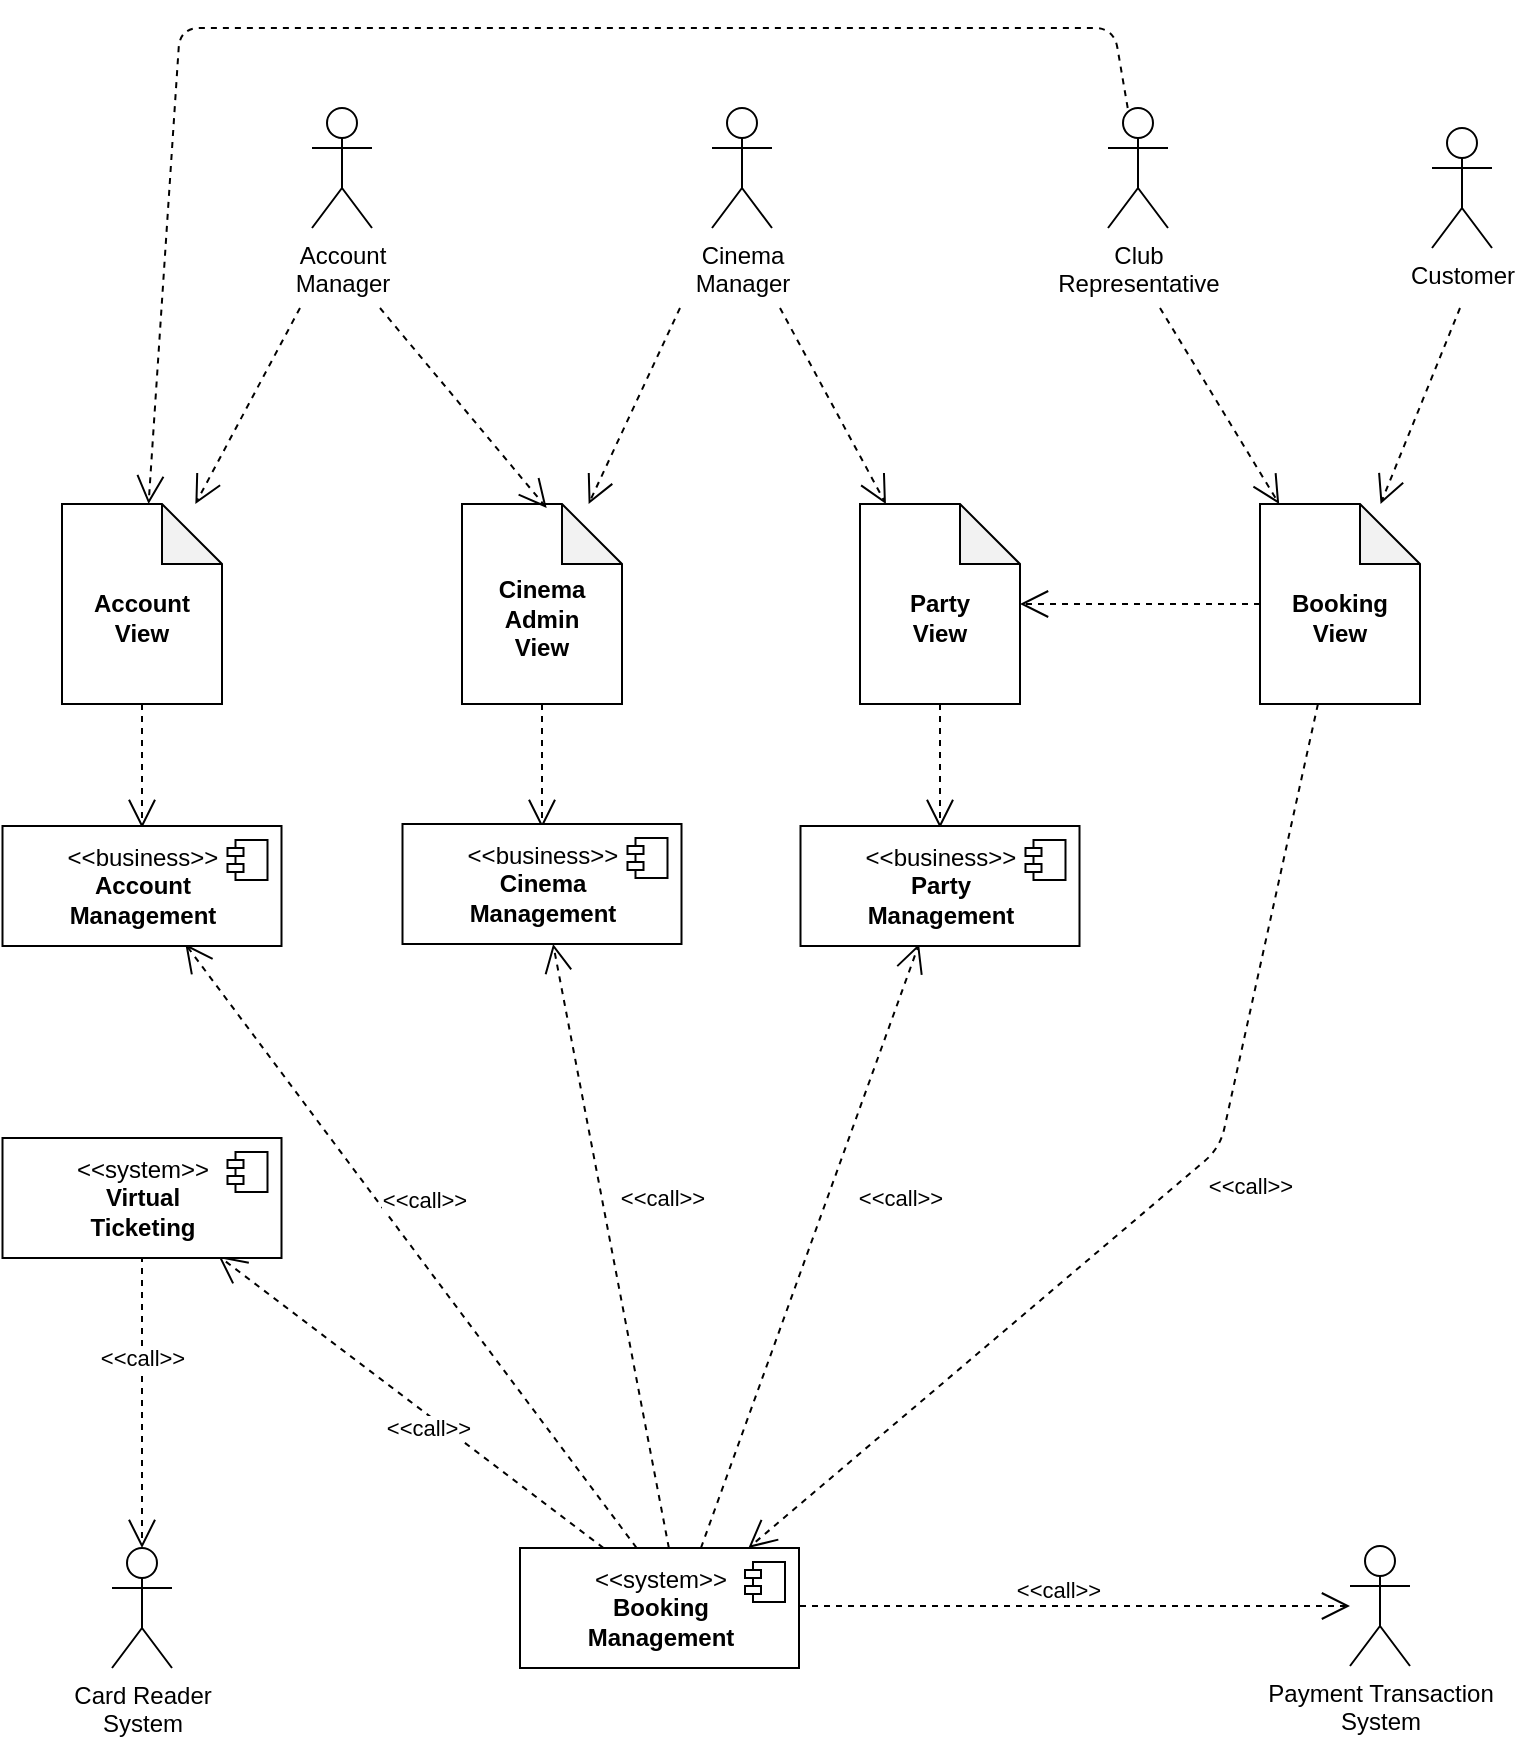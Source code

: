 <mxfile version="14.5.1" type="device"><diagram name="Page-1" id="b5b7bab2-c9e2-2cf4-8b2a-24fd1a2a6d21"><mxGraphModel dx="595" dy="1985" grid="1" gridSize="10" guides="1" tooltips="1" connect="1" arrows="1" fold="1" page="1" pageScale="1" pageWidth="827" pageHeight="1169" background="#ffffff" math="0" shadow="0"><root><mxCell id="0"/><mxCell id="1" parent="0"/><mxCell id="a4ktwxldiNDEK1bDkVl5-1" value="Account &lt;br&gt;Manager" style="shape=umlActor;verticalLabelPosition=bottom;verticalAlign=top;html=1;outlineConnect=0;" parent="1" vertex="1"><mxGeometry x="986" y="40" width="30" height="60" as="geometry"/></mxCell><mxCell id="a4ktwxldiNDEK1bDkVl5-2" value="Cinema &lt;br&gt;Manager" style="shape=umlActor;verticalLabelPosition=bottom;verticalAlign=top;html=1;outlineConnect=0;" parent="1" vertex="1"><mxGeometry x="1186" y="40" width="30" height="60" as="geometry"/></mxCell><mxCell id="a4ktwxldiNDEK1bDkVl5-3" value="Club &lt;br&gt;Representative" style="shape=umlActor;verticalLabelPosition=bottom;verticalAlign=top;html=1;outlineConnect=0;" parent="1" vertex="1"><mxGeometry x="1384" y="40" width="30" height="60" as="geometry"/></mxCell><mxCell id="a4ktwxldiNDEK1bDkVl5-4" value="Customer" style="shape=umlActor;verticalLabelPosition=bottom;verticalAlign=top;html=1;outlineConnect=0;" parent="1" vertex="1"><mxGeometry x="1546" y="50" width="30" height="60" as="geometry"/></mxCell><mxCell id="a4ktwxldiNDEK1bDkVl5-5" value="Payment Transaction &lt;br&gt;System" style="shape=umlActor;verticalLabelPosition=bottom;verticalAlign=top;html=1;outlineConnect=0;" parent="1" vertex="1"><mxGeometry x="1505" y="759" width="30" height="60" as="geometry"/></mxCell><mxCell id="a4ktwxldiNDEK1bDkVl5-6" value="Card Reader&lt;br&gt;System" style="shape=umlActor;verticalLabelPosition=bottom;verticalAlign=top;html=1;outlineConnect=0;" parent="1" vertex="1"><mxGeometry x="886" y="760" width="30" height="60" as="geometry"/></mxCell><mxCell id="a4ktwxldiNDEK1bDkVl5-7" value="&lt;b&gt;&lt;br&gt;Account&lt;br&gt;View&lt;/b&gt;" style="shape=note;whiteSpace=wrap;html=1;backgroundOutline=1;darkOpacity=0.05;" parent="1" vertex="1"><mxGeometry x="861" y="238" width="80" height="100" as="geometry"/></mxCell><mxCell id="a4ktwxldiNDEK1bDkVl5-8" value="&lt;b&gt;&lt;br&gt;Booking&lt;br&gt;View&lt;/b&gt;" style="shape=note;whiteSpace=wrap;html=1;backgroundOutline=1;darkOpacity=0.05;" parent="1" vertex="1"><mxGeometry x="1460" y="238" width="80" height="100" as="geometry"/></mxCell><mxCell id="a4ktwxldiNDEK1bDkVl5-9" value="&lt;b&gt;&lt;br&gt;Party&lt;br&gt;View&lt;/b&gt;" style="shape=note;whiteSpace=wrap;html=1;backgroundOutline=1;darkOpacity=0.05;" parent="1" vertex="1"><mxGeometry x="1260" y="238" width="80" height="100" as="geometry"/></mxCell><mxCell id="a4ktwxldiNDEK1bDkVl5-11" value="&lt;b&gt;&lt;br&gt;Cinema&lt;br&gt;Admin&lt;br&gt;View&lt;/b&gt;" style="shape=note;whiteSpace=wrap;html=1;backgroundOutline=1;darkOpacity=0.05;" parent="1" vertex="1"><mxGeometry x="1061" y="238" width="80" height="100" as="geometry"/></mxCell><mxCell id="a4ktwxldiNDEK1bDkVl5-14" value="" style="endArrow=open;endSize=12;dashed=1;html=1;" parent="1" target="a4ktwxldiNDEK1bDkVl5-7" edge="1"><mxGeometry width="160" relative="1" as="geometry"><mxPoint x="980" y="140" as="sourcePoint"/><mxPoint x="1400" y="390" as="targetPoint"/></mxGeometry></mxCell><mxCell id="a4ktwxldiNDEK1bDkVl5-15" value="" style="endArrow=open;endSize=12;dashed=1;html=1;" parent="1" edge="1"><mxGeometry width="160" relative="1" as="geometry"><mxPoint x="1020" y="140" as="sourcePoint"/><mxPoint x="1103.333" y="240" as="targetPoint"/></mxGeometry></mxCell><mxCell id="a4ktwxldiNDEK1bDkVl5-16" value="" style="endArrow=open;endSize=12;dashed=1;html=1;" parent="1" target="a4ktwxldiNDEK1bDkVl5-9" edge="1"><mxGeometry width="160" relative="1" as="geometry"><mxPoint x="1220" y="140" as="sourcePoint"/><mxPoint x="1193.333" y="240" as="targetPoint"/></mxGeometry></mxCell><mxCell id="a4ktwxldiNDEK1bDkVl5-17" value="" style="endArrow=open;endSize=12;dashed=1;html=1;" parent="1" target="a4ktwxldiNDEK1bDkVl5-11" edge="1"><mxGeometry width="160" relative="1" as="geometry"><mxPoint x="1170" y="140" as="sourcePoint"/><mxPoint x="1216.667" y="250" as="targetPoint"/></mxGeometry></mxCell><mxCell id="a4ktwxldiNDEK1bDkVl5-21" value="" style="endArrow=open;endSize=12;dashed=1;html=1;" parent="1" target="a4ktwxldiNDEK1bDkVl5-8" edge="1"><mxGeometry width="160" relative="1" as="geometry"><mxPoint x="1410" y="140" as="sourcePoint"/><mxPoint x="1073.333" y="200" as="targetPoint"/></mxGeometry></mxCell><mxCell id="a4ktwxldiNDEK1bDkVl5-22" value="" style="endArrow=open;endSize=12;dashed=1;html=1;" parent="1" target="a4ktwxldiNDEK1bDkVl5-8" edge="1"><mxGeometry width="160" relative="1" as="geometry"><mxPoint x="1560" y="140" as="sourcePoint"/><mxPoint x="1356.667" y="200" as="targetPoint"/></mxGeometry></mxCell><mxCell id="a4ktwxldiNDEK1bDkVl5-23" value="" style="endArrow=open;endSize=12;dashed=1;html=1;" parent="1" source="a4ktwxldiNDEK1bDkVl5-7" edge="1"><mxGeometry width="160" relative="1" as="geometry"><mxPoint x="1010" y="150" as="sourcePoint"/><mxPoint x="901" y="400" as="targetPoint"/></mxGeometry></mxCell><mxCell id="a4ktwxldiNDEK1bDkVl5-24" value="" style="endArrow=open;endSize=12;dashed=1;html=1;" parent="1" source="a4ktwxldiNDEK1bDkVl5-11" edge="1"><mxGeometry width="160" relative="1" as="geometry"><mxPoint x="1209" y="442" as="sourcePoint"/><mxPoint x="1101" y="400" as="targetPoint"/></mxGeometry></mxCell><mxCell id="a4ktwxldiNDEK1bDkVl5-26" value="" style="endArrow=open;endSize=12;dashed=1;html=1;" parent="1" source="a4ktwxldiNDEK1bDkVl5-8" edge="1"><mxGeometry width="160" relative="1" as="geometry"><mxPoint x="1470.997" y="415" as="sourcePoint"/><mxPoint x="1204.192" y="760" as="targetPoint"/><Array as="points"><mxPoint x="1440" y="560"/></Array></mxGeometry></mxCell><mxCell id="HsBo4BNPfIkIVisVN_pY-18" value="&amp;lt;&amp;lt;call&amp;gt;&amp;gt;" style="edgeLabel;html=1;align=center;verticalAlign=middle;resizable=0;points=[];" parent="a4ktwxldiNDEK1bDkVl5-26" vertex="1" connectable="0"><mxGeometry x="-0.121" y="2" relative="1" as="geometry"><mxPoint x="20.31" y="11.95" as="offset"/></mxGeometry></mxCell><mxCell id="a4ktwxldiNDEK1bDkVl5-28" value="" style="endArrow=open;endSize=12;dashed=1;html=1;" parent="1" target="a4ktwxldiNDEK1bDkVl5-5" edge="1"><mxGeometry width="160" relative="1" as="geometry"><mxPoint x="1230" y="789" as="sourcePoint"/><mxPoint x="1130" y="612" as="targetPoint"/></mxGeometry></mxCell><mxCell id="a4ktwxldiNDEK1bDkVl5-29" value="&amp;lt;&amp;lt;call&amp;gt;&amp;gt;" style="edgeLabel;html=1;align=center;verticalAlign=middle;resizable=0;points=[];" parent="a4ktwxldiNDEK1bDkVl5-28" vertex="1" connectable="0"><mxGeometry x="-0.195" relative="1" as="geometry"><mxPoint x="18" y="-8.47" as="offset"/></mxGeometry></mxCell><mxCell id="a4ktwxldiNDEK1bDkVl5-36" value="" style="endArrow=open;endSize=12;dashed=1;html=1;" parent="1" edge="1"><mxGeometry width="160" relative="1" as="geometry"><mxPoint x="1131.76" y="760" as="sourcePoint"/><mxPoint x="939.24" y="614" as="targetPoint"/></mxGeometry></mxCell><mxCell id="a4ktwxldiNDEK1bDkVl5-37" value="&amp;lt;&amp;lt;call&amp;gt;&amp;gt;" style="edgeLabel;html=1;align=center;verticalAlign=middle;resizable=0;points=[];" parent="a4ktwxldiNDEK1bDkVl5-36" vertex="1" connectable="0"><mxGeometry x="-0.195" relative="1" as="geometry"><mxPoint x="-10.49" y="-1.24" as="offset"/></mxGeometry></mxCell><mxCell id="a4ktwxldiNDEK1bDkVl5-39" value="" style="endArrow=open;endSize=12;dashed=1;html=1;" parent="1" source="a4ktwxldiNDEK1bDkVl5-9" edge="1"><mxGeometry width="160" relative="1" as="geometry"><mxPoint x="1290.147" y="350" as="sourcePoint"/><mxPoint x="1300" y="400" as="targetPoint"/></mxGeometry></mxCell><mxCell id="a4ktwxldiNDEK1bDkVl5-40" value="" style="endArrow=open;endSize=12;dashed=1;html=1;fontStyle=1" parent="1" edge="1"><mxGeometry width="160" relative="1" as="geometry"><mxPoint x="1164.442" y="760" as="sourcePoint"/><mxPoint x="1106.558" y="458" as="targetPoint"/></mxGeometry></mxCell><mxCell id="a4ktwxldiNDEK1bDkVl5-41" value="&amp;lt;&amp;lt;call&amp;gt;&amp;gt;" style="edgeLabel;html=1;align=center;verticalAlign=middle;resizable=0;points=[];" parent="a4ktwxldiNDEK1bDkVl5-40" vertex="1" connectable="0"><mxGeometry x="-0.195" relative="1" as="geometry"><mxPoint x="19.9" y="-53.22" as="offset"/></mxGeometry></mxCell><mxCell id="a4ktwxldiNDEK1bDkVl5-42" value="" style="endArrow=open;endSize=12;dashed=1;html=1;" parent="1" edge="1"><mxGeometry width="160" relative="1" as="geometry"><mxPoint x="1180.472" y="760" as="sourcePoint"/><mxPoint x="1289.528" y="458" as="targetPoint"/></mxGeometry></mxCell><mxCell id="a4ktwxldiNDEK1bDkVl5-43" value="&amp;lt;&amp;lt;call&amp;gt;&amp;gt;" style="edgeLabel;html=1;align=center;verticalAlign=middle;resizable=0;points=[];" parent="a4ktwxldiNDEK1bDkVl5-42" vertex="1" connectable="0"><mxGeometry x="-0.195" relative="1" as="geometry"><mxPoint x="55.71" y="-53.67" as="offset"/></mxGeometry></mxCell><mxCell id="a4ktwxldiNDEK1bDkVl5-44" value="" style="endArrow=open;endSize=12;dashed=1;html=1;" parent="1" edge="1"><mxGeometry width="160" relative="1" as="geometry"><mxPoint x="1148.331" y="760" as="sourcePoint"/><mxPoint x="922.669" y="458" as="targetPoint"/></mxGeometry></mxCell><mxCell id="a4ktwxldiNDEK1bDkVl5-45" value="&amp;lt;&amp;lt;call&amp;gt;&amp;gt;" style="edgeLabel;html=1;align=center;verticalAlign=middle;resizable=0;points=[];" parent="a4ktwxldiNDEK1bDkVl5-44" vertex="1" connectable="0"><mxGeometry x="-0.195" relative="1" as="geometry"><mxPoint x="-16.35" y="-53.24" as="offset"/></mxGeometry></mxCell><mxCell id="a4ktwxldiNDEK1bDkVl5-47" value="" style="endArrow=open;endSize=12;dashed=1;html=1;" parent="1" target="a4ktwxldiNDEK1bDkVl5-6" edge="1"><mxGeometry width="160" relative="1" as="geometry"><mxPoint x="901" y="614" as="sourcePoint"/><mxPoint x="1573" y="860.788" as="targetPoint"/></mxGeometry></mxCell><mxCell id="a4ktwxldiNDEK1bDkVl5-48" value="&amp;lt;&amp;lt;call&amp;gt;&amp;gt;" style="edgeLabel;html=1;align=center;verticalAlign=middle;resizable=0;points=[];" parent="a4ktwxldiNDEK1bDkVl5-47" vertex="1" connectable="0"><mxGeometry x="-0.195" relative="1" as="geometry"><mxPoint y="-8.47" as="offset"/></mxGeometry></mxCell><mxCell id="HsBo4BNPfIkIVisVN_pY-20" value="" style="endArrow=open;endSize=12;dashed=1;html=1;" parent="1" source="a4ktwxldiNDEK1bDkVl5-8" target="a4ktwxldiNDEK1bDkVl5-9" edge="1"><mxGeometry width="160" relative="1" as="geometry"><mxPoint x="1490" y="461.543" as="sourcePoint"/><mxPoint x="1206.64" y="770" as="targetPoint"/><Array as="points"/></mxGeometry></mxCell><mxCell id="HsBo4BNPfIkIVisVN_pY-22" value="" style="endArrow=open;endSize=12;dashed=1;html=1;" parent="1" source="a4ktwxldiNDEK1bDkVl5-3" target="a4ktwxldiNDEK1bDkVl5-7" edge="1"><mxGeometry width="160" relative="1" as="geometry"><mxPoint x="1450" as="sourcePoint"/><mxPoint x="840" y="200" as="targetPoint"/><Array as="points"><mxPoint x="1387"/><mxPoint x="920"/></Array></mxGeometry></mxCell><mxCell id="ujyHl4oJuPnKk-FBN4jQ-1" value="&amp;lt;&amp;lt;business&amp;gt;&amp;gt;&lt;br&gt;&lt;b&gt;Party&lt;br&gt;Management&lt;/b&gt;" style="html=1;dropTarget=0;" vertex="1" parent="1"><mxGeometry x="1230.25" y="399" width="139.5" height="60" as="geometry"/></mxCell><mxCell id="ujyHl4oJuPnKk-FBN4jQ-2" value="" style="shape=module;jettyWidth=8;jettyHeight=4;" vertex="1" parent="ujyHl4oJuPnKk-FBN4jQ-1"><mxGeometry x="1" width="20" height="20" relative="1" as="geometry"><mxPoint x="-27" y="7" as="offset"/></mxGeometry></mxCell><mxCell id="ujyHl4oJuPnKk-FBN4jQ-3" value="&amp;lt;&amp;lt;business&amp;gt;&amp;gt;&lt;br&gt;&lt;b&gt;Cinema&lt;br&gt;Management&lt;/b&gt;" style="html=1;dropTarget=0;" vertex="1" parent="1"><mxGeometry x="1031.25" y="398" width="139.5" height="60" as="geometry"/></mxCell><mxCell id="ujyHl4oJuPnKk-FBN4jQ-4" value="" style="shape=module;jettyWidth=8;jettyHeight=4;" vertex="1" parent="ujyHl4oJuPnKk-FBN4jQ-3"><mxGeometry x="1" width="20" height="20" relative="1" as="geometry"><mxPoint x="-27" y="7" as="offset"/></mxGeometry></mxCell><mxCell id="ujyHl4oJuPnKk-FBN4jQ-5" value="&amp;lt;&amp;lt;business&amp;gt;&amp;gt;&lt;br&gt;&lt;b&gt;Account&lt;br&gt;Management&lt;/b&gt;" style="html=1;dropTarget=0;" vertex="1" parent="1"><mxGeometry x="831.25" y="399" width="139.5" height="60" as="geometry"/></mxCell><mxCell id="ujyHl4oJuPnKk-FBN4jQ-6" value="" style="shape=module;jettyWidth=8;jettyHeight=4;" vertex="1" parent="ujyHl4oJuPnKk-FBN4jQ-5"><mxGeometry x="1" width="20" height="20" relative="1" as="geometry"><mxPoint x="-27" y="7" as="offset"/></mxGeometry></mxCell><mxCell id="ujyHl4oJuPnKk-FBN4jQ-7" value="&amp;lt;&amp;lt;system&amp;gt;&amp;gt;&lt;br&gt;&lt;b&gt;Virtual&lt;br&gt;Ticketing&lt;/b&gt;" style="html=1;dropTarget=0;" vertex="1" parent="1"><mxGeometry x="831.25" y="555" width="139.5" height="60" as="geometry"/></mxCell><mxCell id="ujyHl4oJuPnKk-FBN4jQ-8" value="" style="shape=module;jettyWidth=8;jettyHeight=4;" vertex="1" parent="ujyHl4oJuPnKk-FBN4jQ-7"><mxGeometry x="1" width="20" height="20" relative="1" as="geometry"><mxPoint x="-27" y="7" as="offset"/></mxGeometry></mxCell><mxCell id="ujyHl4oJuPnKk-FBN4jQ-9" value="&amp;lt;&amp;lt;system&amp;gt;&amp;gt;&lt;br&gt;&lt;b&gt;Booking&lt;br&gt;Management&lt;/b&gt;" style="html=1;dropTarget=0;" vertex="1" parent="1"><mxGeometry x="1090" y="760" width="139.5" height="60" as="geometry"/></mxCell><mxCell id="ujyHl4oJuPnKk-FBN4jQ-10" value="" style="shape=module;jettyWidth=8;jettyHeight=4;" vertex="1" parent="ujyHl4oJuPnKk-FBN4jQ-9"><mxGeometry x="1" width="20" height="20" relative="1" as="geometry"><mxPoint x="-27" y="7" as="offset"/></mxGeometry></mxCell></root></mxGraphModel></diagram></mxfile>